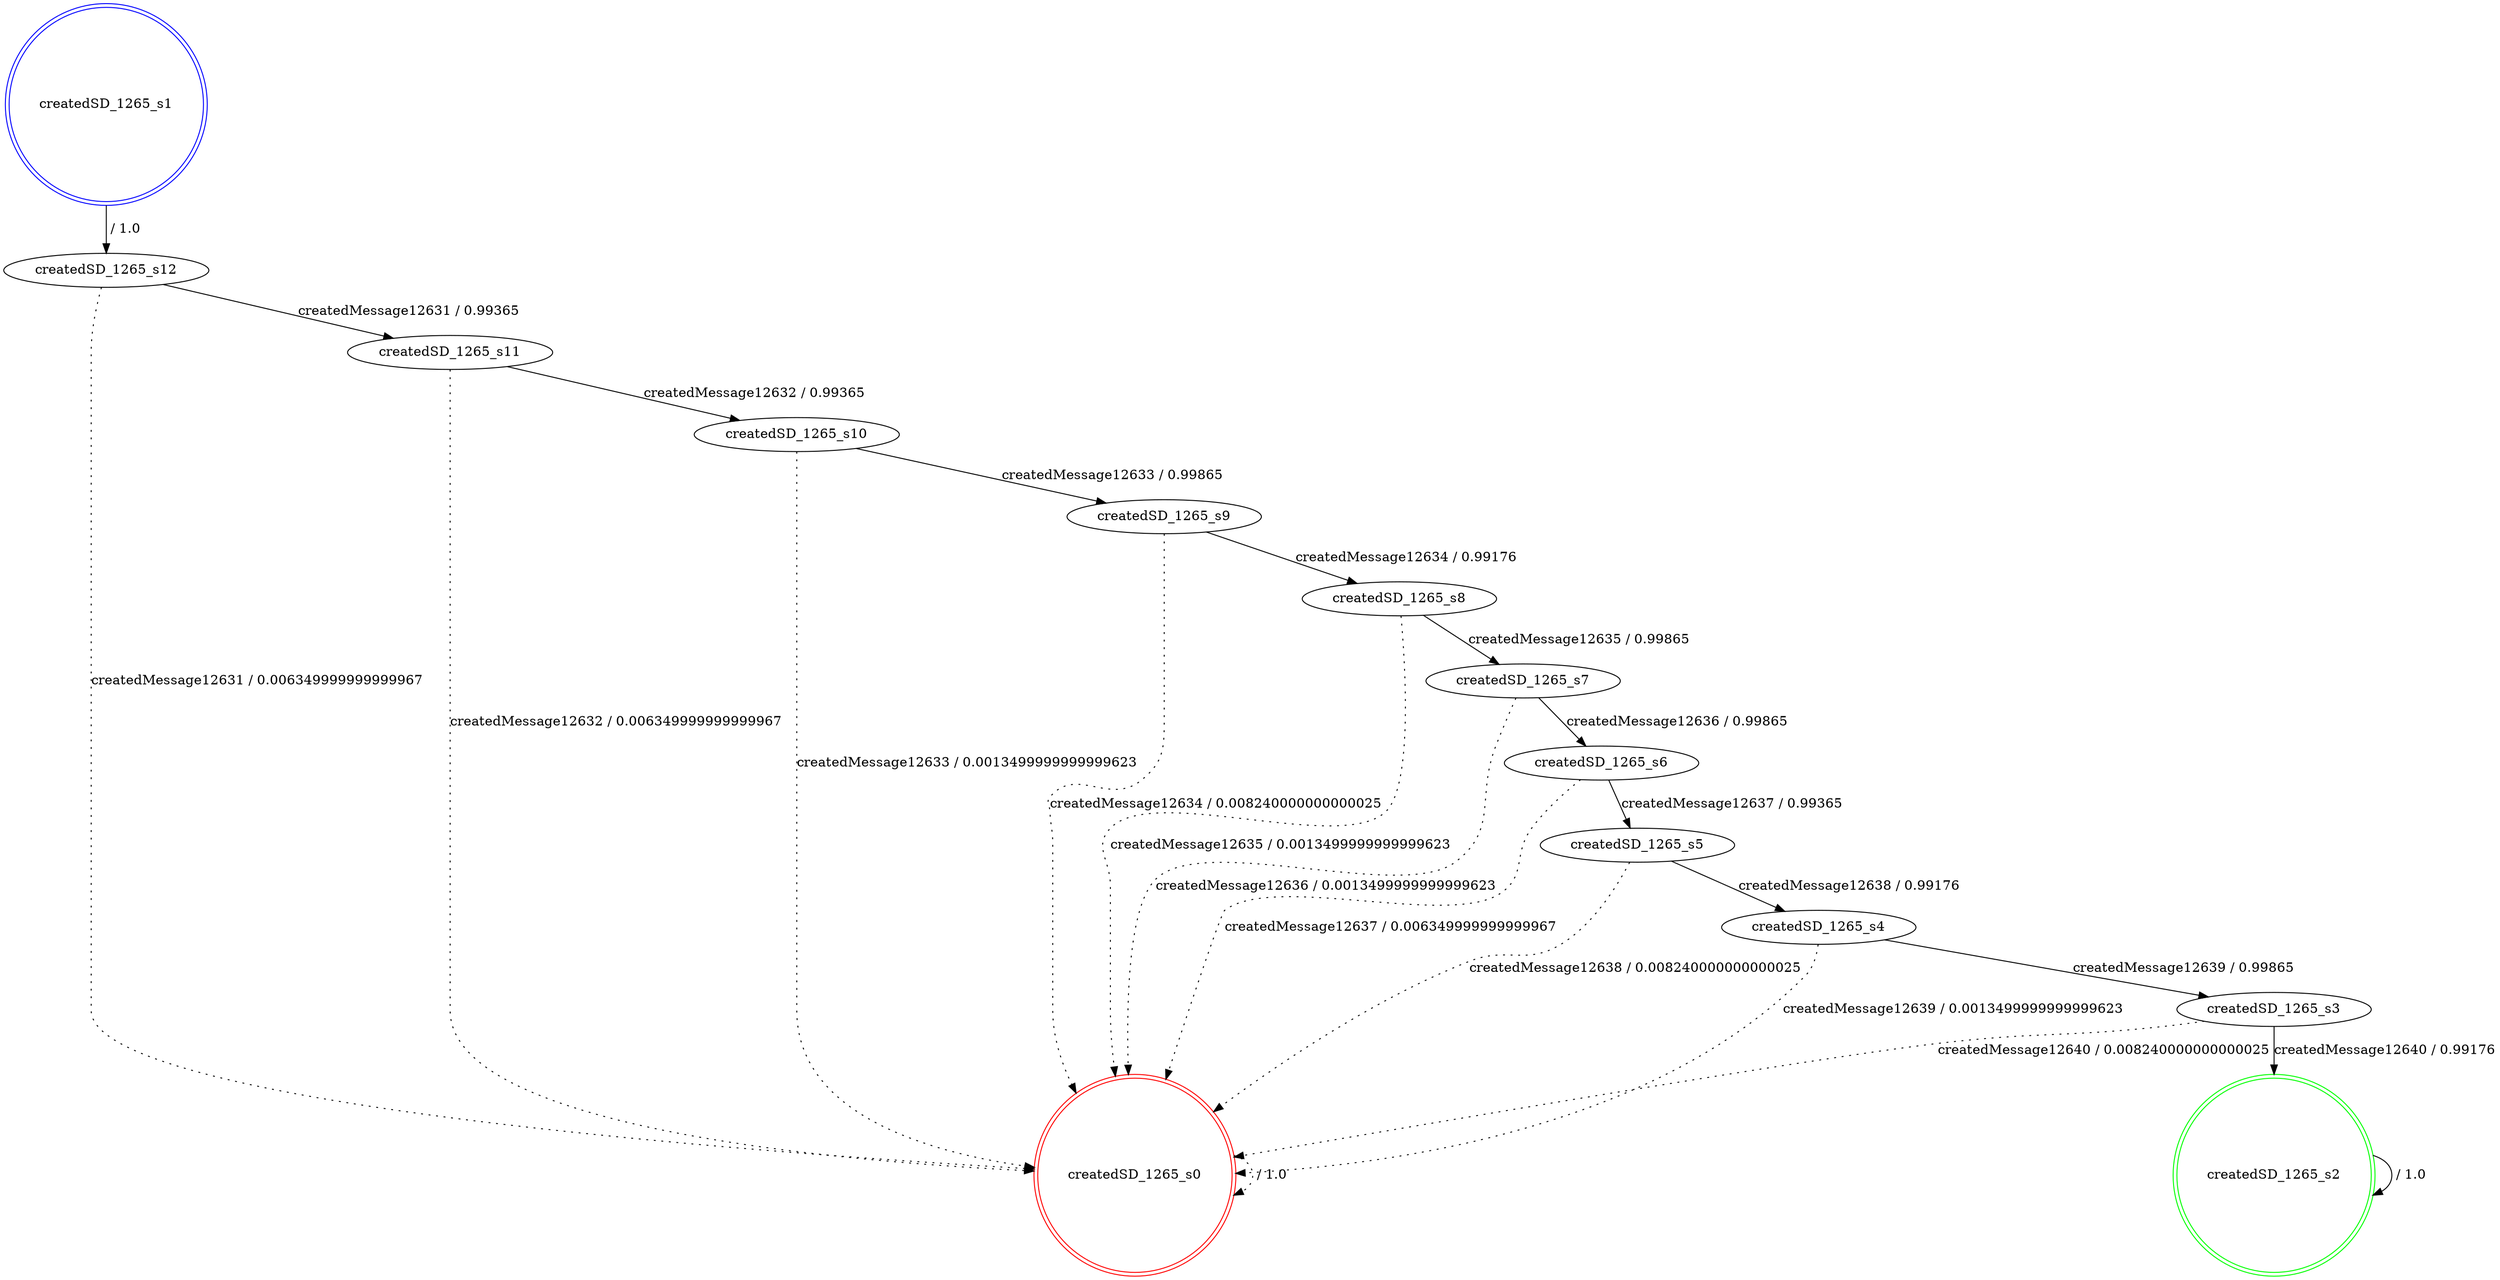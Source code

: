digraph graphname {
createdSD_1265_s0 [label="createdSD_1265_s0",color=red,shape=doublecircle ];
createdSD_1265_s1 [label="createdSD_1265_s1",color=blue,shape=doublecircle ];
createdSD_1265_s2 [label="createdSD_1265_s2",color=green,shape=doublecircle ];
createdSD_1265_s3 [label="createdSD_1265_s3" ];
createdSD_1265_s4 [label="createdSD_1265_s4" ];
createdSD_1265_s5 [label="createdSD_1265_s5" ];
createdSD_1265_s6 [label="createdSD_1265_s6" ];
createdSD_1265_s7 [label="createdSD_1265_s7" ];
createdSD_1265_s8 [label="createdSD_1265_s8" ];
createdSD_1265_s9 [label="createdSD_1265_s9" ];
createdSD_1265_s10 [label="createdSD_1265_s10" ];
createdSD_1265_s11 [label="createdSD_1265_s11" ];
createdSD_1265_s12 [label="createdSD_1265_s12" ];
createdSD_1265_s0 -> createdSD_1265_s0 [label=" / 1.0", style=dotted];
createdSD_1265_s1 -> createdSD_1265_s12 [label=" / 1.0"];
createdSD_1265_s2 -> createdSD_1265_s2 [label=" / 1.0"];
createdSD_1265_s3 -> createdSD_1265_s2 [label="createdMessage12640 / 0.99176"];
createdSD_1265_s3 -> createdSD_1265_s0 [label="createdMessage12640 / 0.008240000000000025", style=dotted];
createdSD_1265_s4 -> createdSD_1265_s3 [label="createdMessage12639 / 0.99865"];
createdSD_1265_s4 -> createdSD_1265_s0 [label="createdMessage12639 / 0.0013499999999999623", style=dotted];
createdSD_1265_s5 -> createdSD_1265_s4 [label="createdMessage12638 / 0.99176"];
createdSD_1265_s5 -> createdSD_1265_s0 [label="createdMessage12638 / 0.008240000000000025", style=dotted];
createdSD_1265_s6 -> createdSD_1265_s5 [label="createdMessage12637 / 0.99365"];
createdSD_1265_s6 -> createdSD_1265_s0 [label="createdMessage12637 / 0.006349999999999967", style=dotted];
createdSD_1265_s7 -> createdSD_1265_s6 [label="createdMessage12636 / 0.99865"];
createdSD_1265_s7 -> createdSD_1265_s0 [label="createdMessage12636 / 0.0013499999999999623", style=dotted];
createdSD_1265_s8 -> createdSD_1265_s7 [label="createdMessage12635 / 0.99865"];
createdSD_1265_s8 -> createdSD_1265_s0 [label="createdMessage12635 / 0.0013499999999999623", style=dotted];
createdSD_1265_s9 -> createdSD_1265_s8 [label="createdMessage12634 / 0.99176"];
createdSD_1265_s9 -> createdSD_1265_s0 [label="createdMessage12634 / 0.008240000000000025", style=dotted];
createdSD_1265_s10 -> createdSD_1265_s9 [label="createdMessage12633 / 0.99865"];
createdSD_1265_s10 -> createdSD_1265_s0 [label="createdMessage12633 / 0.0013499999999999623", style=dotted];
createdSD_1265_s11 -> createdSD_1265_s10 [label="createdMessage12632 / 0.99365"];
createdSD_1265_s11 -> createdSD_1265_s0 [label="createdMessage12632 / 0.006349999999999967", style=dotted];
createdSD_1265_s12 -> createdSD_1265_s11 [label="createdMessage12631 / 0.99365"];
createdSD_1265_s12 -> createdSD_1265_s0 [label="createdMessage12631 / 0.006349999999999967", style=dotted];
}